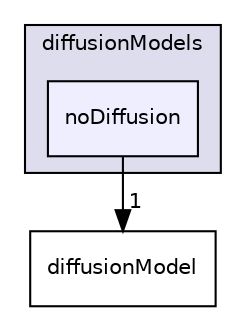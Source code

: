 digraph "noDiffusion" {
  bgcolor=transparent;
  compound=true
  node [ fontsize="10", fontname="Helvetica"];
  edge [ labelfontsize="10", labelfontname="Helvetica"];
  subgraph clusterdir_6ec2bdb0f036663acb1a5a50d7b40959 {
    graph [ bgcolor="#ddddee", pencolor="black", label="diffusionModels" fontname="Helvetica", fontsize="10", URL="dir_6ec2bdb0f036663acb1a5a50d7b40959.html"]
  dir_d4d91edf1a0c32688486e48957041eea [shape=box, label="noDiffusion", style="filled", fillcolor="#eeeeff", pencolor="black", URL="dir_d4d91edf1a0c32688486e48957041eea.html"];
  }
  dir_1d76650e8364ab8ddb1be1d037305321 [shape=box label="diffusionModel" URL="dir_1d76650e8364ab8ddb1be1d037305321.html"];
  dir_d4d91edf1a0c32688486e48957041eea->dir_1d76650e8364ab8ddb1be1d037305321 [headlabel="1", labeldistance=1.5 headhref="dir_000275_000125.html"];
}
